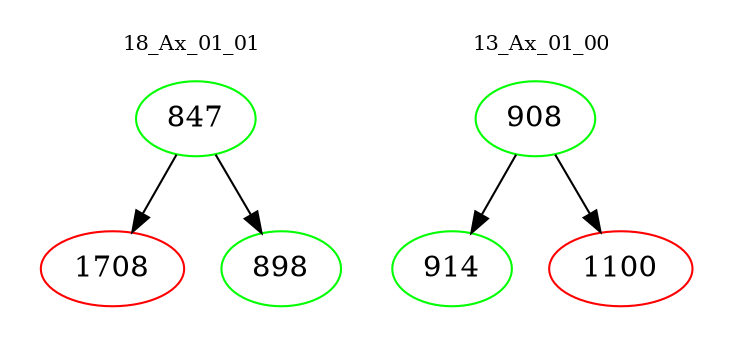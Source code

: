 digraph{
subgraph cluster_0 {
color = white
label = "18_Ax_01_01";
fontsize=10;
T0_847 [label="847", color="green"]
T0_847 -> T0_1708 [color="black"]
T0_1708 [label="1708", color="red"]
T0_847 -> T0_898 [color="black"]
T0_898 [label="898", color="green"]
}
subgraph cluster_1 {
color = white
label = "13_Ax_01_00";
fontsize=10;
T1_908 [label="908", color="green"]
T1_908 -> T1_914 [color="black"]
T1_914 [label="914", color="green"]
T1_908 -> T1_1100 [color="black"]
T1_1100 [label="1100", color="red"]
}
}
